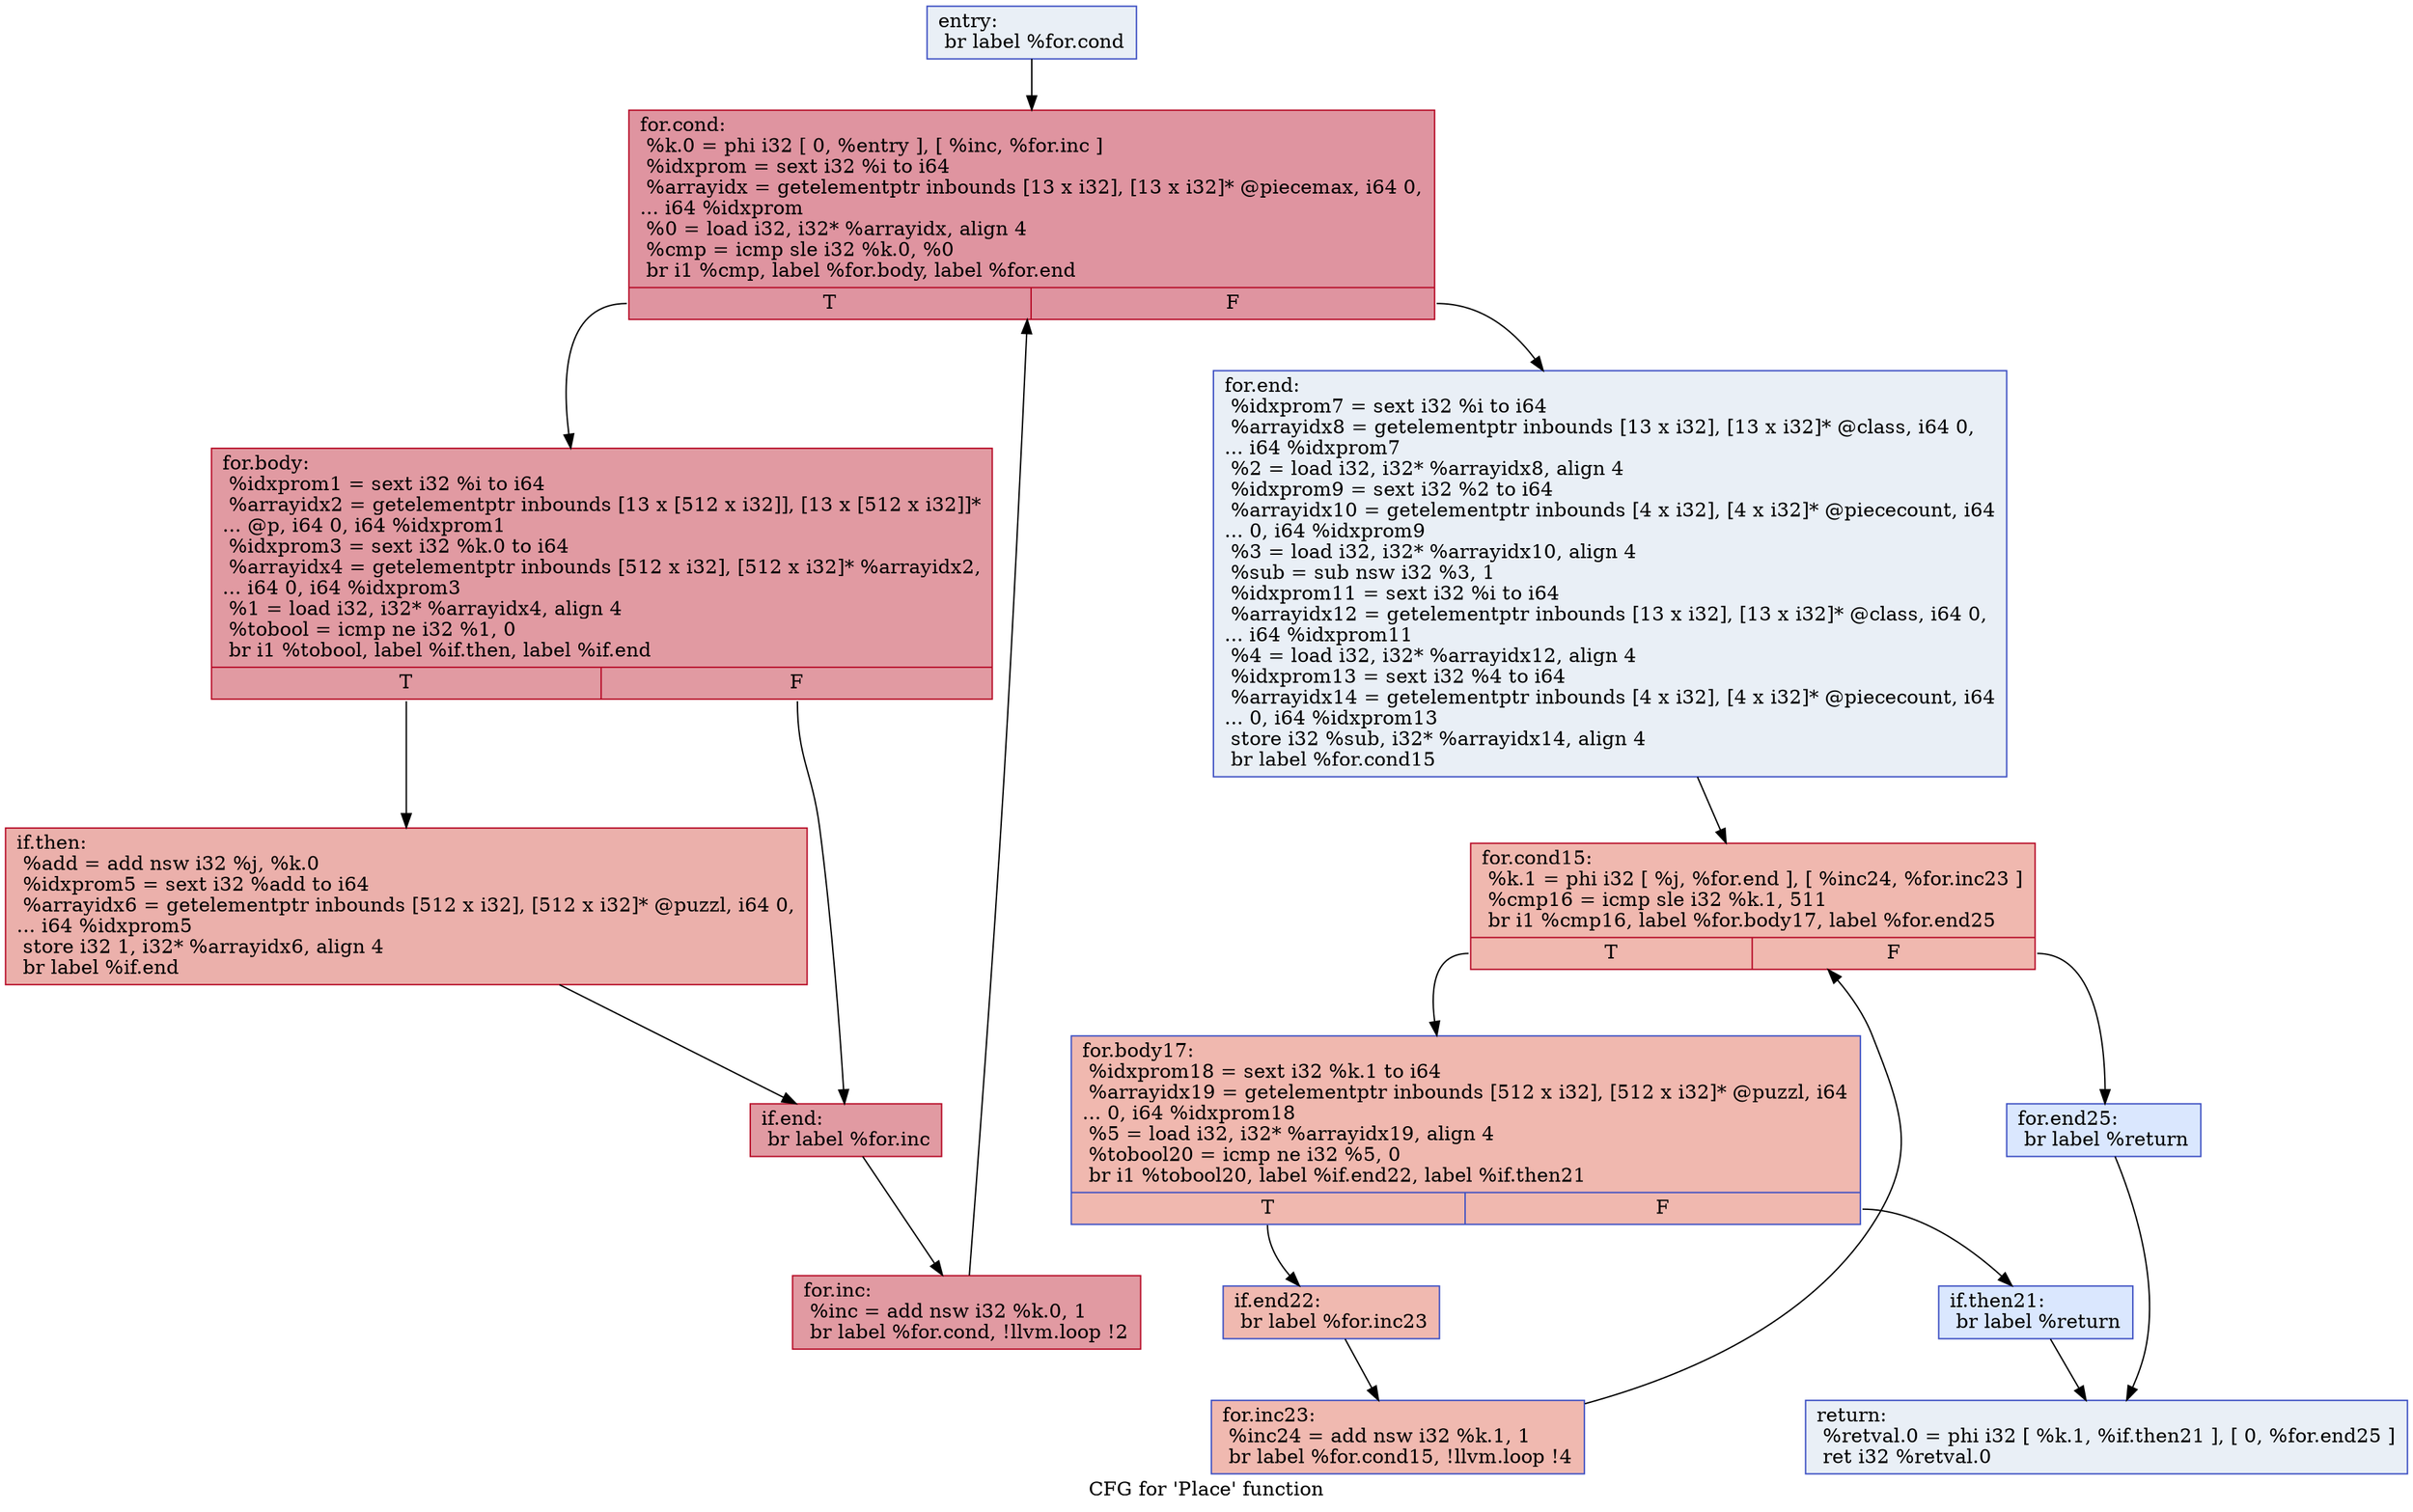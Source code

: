 digraph "CFG for 'Place' function" {
	label="CFG for 'Place' function";

	Node0x5654d0fc0240 [shape=record,color="#3d50c3ff", style=filled, fillcolor="#cedaeb70",label="{entry:\l  br label %for.cond\l}"];
	Node0x5654d0fc0240 -> Node0x5654d0fc16d0;
	Node0x5654d0fc16d0 [shape=record,color="#b70d28ff", style=filled, fillcolor="#b70d2870",label="{for.cond:                                         \l  %k.0 = phi i32 [ 0, %entry ], [ %inc, %for.inc ]\l  %idxprom = sext i32 %i to i64\l  %arrayidx = getelementptr inbounds [13 x i32], [13 x i32]* @piecemax, i64 0,\l... i64 %idxprom\l  %0 = load i32, i32* %arrayidx, align 4\l  %cmp = icmp sle i32 %k.0, %0\l  br i1 %cmp, label %for.body, label %for.end\l|{<s0>T|<s1>F}}"];
	Node0x5654d0fc16d0:s0 -> Node0x5654d0fc1720;
	Node0x5654d0fc16d0:s1 -> Node0x5654d0fc1860;
	Node0x5654d0fc1720 [shape=record,color="#b70d28ff", style=filled, fillcolor="#bb1b2c70",label="{for.body:                                         \l  %idxprom1 = sext i32 %i to i64\l  %arrayidx2 = getelementptr inbounds [13 x [512 x i32]], [13 x [512 x i32]]*\l... @p, i64 0, i64 %idxprom1\l  %idxprom3 = sext i32 %k.0 to i64\l  %arrayidx4 = getelementptr inbounds [512 x i32], [512 x i32]* %arrayidx2,\l... i64 0, i64 %idxprom3\l  %1 = load i32, i32* %arrayidx4, align 4\l  %tobool = icmp ne i32 %1, 0\l  br i1 %tobool, label %if.then, label %if.end\l|{<s0>T|<s1>F}}"];
	Node0x5654d0fc1720:s0 -> Node0x5654d0fc1770;
	Node0x5654d0fc1720:s1 -> Node0x5654d0fc17c0;
	Node0x5654d0fc1770 [shape=record,color="#b70d28ff", style=filled, fillcolor="#d24b4070",label="{if.then:                                          \l  %add = add nsw i32 %j, %k.0\l  %idxprom5 = sext i32 %add to i64\l  %arrayidx6 = getelementptr inbounds [512 x i32], [512 x i32]* @puzzl, i64 0,\l... i64 %idxprom5\l  store i32 1, i32* %arrayidx6, align 4\l  br label %if.end\l}"];
	Node0x5654d0fc1770 -> Node0x5654d0fc17c0;
	Node0x5654d0fc17c0 [shape=record,color="#b70d28ff", style=filled, fillcolor="#bb1b2c70",label="{if.end:                                           \l  br label %for.inc\l}"];
	Node0x5654d0fc17c0 -> Node0x5654d0fc1810;
	Node0x5654d0fc1810 [shape=record,color="#b70d28ff", style=filled, fillcolor="#bb1b2c70",label="{for.inc:                                          \l  %inc = add nsw i32 %k.0, 1\l  br label %for.cond, !llvm.loop !2\l}"];
	Node0x5654d0fc1810 -> Node0x5654d0fc16d0;
	Node0x5654d0fc1860 [shape=record,color="#3d50c3ff", style=filled, fillcolor="#cedaeb70",label="{for.end:                                          \l  %idxprom7 = sext i32 %i to i64\l  %arrayidx8 = getelementptr inbounds [13 x i32], [13 x i32]* @class, i64 0,\l... i64 %idxprom7\l  %2 = load i32, i32* %arrayidx8, align 4\l  %idxprom9 = sext i32 %2 to i64\l  %arrayidx10 = getelementptr inbounds [4 x i32], [4 x i32]* @piececount, i64\l... 0, i64 %idxprom9\l  %3 = load i32, i32* %arrayidx10, align 4\l  %sub = sub nsw i32 %3, 1\l  %idxprom11 = sext i32 %i to i64\l  %arrayidx12 = getelementptr inbounds [13 x i32], [13 x i32]* @class, i64 0,\l... i64 %idxprom11\l  %4 = load i32, i32* %arrayidx12, align 4\l  %idxprom13 = sext i32 %4 to i64\l  %arrayidx14 = getelementptr inbounds [4 x i32], [4 x i32]* @piececount, i64\l... 0, i64 %idxprom13\l  store i32 %sub, i32* %arrayidx14, align 4\l  br label %for.cond15\l}"];
	Node0x5654d0fc1860 -> Node0x5654d0fc18b0;
	Node0x5654d0fc18b0 [shape=record,color="#b70d28ff", style=filled, fillcolor="#dc5d4a70",label="{for.cond15:                                       \l  %k.1 = phi i32 [ %j, %for.end ], [ %inc24, %for.inc23 ]\l  %cmp16 = icmp sle i32 %k.1, 511\l  br i1 %cmp16, label %for.body17, label %for.end25\l|{<s0>T|<s1>F}}"];
	Node0x5654d0fc18b0:s0 -> Node0x5654d0fc1900;
	Node0x5654d0fc18b0:s1 -> Node0x5654d0fc1a40;
	Node0x5654d0fc1900 [shape=record,color="#3d50c3ff", style=filled, fillcolor="#dc5d4a70",label="{for.body17:                                       \l  %idxprom18 = sext i32 %k.1 to i64\l  %arrayidx19 = getelementptr inbounds [512 x i32], [512 x i32]* @puzzl, i64\l... 0, i64 %idxprom18\l  %5 = load i32, i32* %arrayidx19, align 4\l  %tobool20 = icmp ne i32 %5, 0\l  br i1 %tobool20, label %if.end22, label %if.then21\l|{<s0>T|<s1>F}}"];
	Node0x5654d0fc1900:s0 -> Node0x5654d0fc19a0;
	Node0x5654d0fc1900:s1 -> Node0x5654d0fc1950;
	Node0x5654d0fc1950 [shape=record,color="#3d50c3ff", style=filled, fillcolor="#abc8fd70",label="{if.then21:                                        \l  br label %return\l}"];
	Node0x5654d0fc1950 -> Node0x5654d0fc1a90;
	Node0x5654d0fc19a0 [shape=record,color="#3d50c3ff", style=filled, fillcolor="#de614d70",label="{if.end22:                                         \l  br label %for.inc23\l}"];
	Node0x5654d0fc19a0 -> Node0x5654d0fc19f0;
	Node0x5654d0fc19f0 [shape=record,color="#3d50c3ff", style=filled, fillcolor="#de614d70",label="{for.inc23:                                        \l  %inc24 = add nsw i32 %k.1, 1\l  br label %for.cond15, !llvm.loop !4\l}"];
	Node0x5654d0fc19f0 -> Node0x5654d0fc18b0;
	Node0x5654d0fc1a40 [shape=record,color="#3d50c3ff", style=filled, fillcolor="#abc8fd70",label="{for.end25:                                        \l  br label %return\l}"];
	Node0x5654d0fc1a40 -> Node0x5654d0fc1a90;
	Node0x5654d0fc1a90 [shape=record,color="#3d50c3ff", style=filled, fillcolor="#cedaeb70",label="{return:                                           \l  %retval.0 = phi i32 [ %k.1, %if.then21 ], [ 0, %for.end25 ]\l  ret i32 %retval.0\l}"];
}
